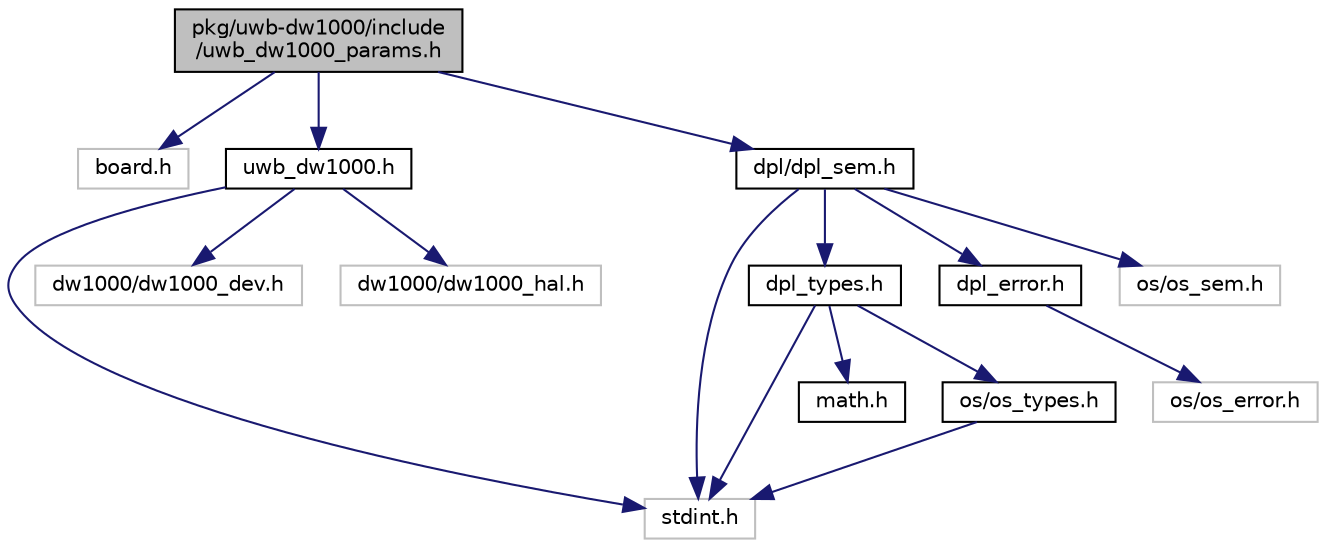 digraph "pkg/uwb-dw1000/include/uwb_dw1000_params.h"
{
 // LATEX_PDF_SIZE
  edge [fontname="Helvetica",fontsize="10",labelfontname="Helvetica",labelfontsize="10"];
  node [fontname="Helvetica",fontsize="10",shape=record];
  Node1 [label="pkg/uwb-dw1000/include\l/uwb_dw1000_params.h",height=0.2,width=0.4,color="black", fillcolor="grey75", style="filled", fontcolor="black",tooltip="Default configuration."];
  Node1 -> Node2 [color="midnightblue",fontsize="10",style="solid",fontname="Helvetica"];
  Node2 [label="board.h",height=0.2,width=0.4,color="grey75", fillcolor="white", style="filled",tooltip=" "];
  Node1 -> Node3 [color="midnightblue",fontsize="10",style="solid",fontname="Helvetica"];
  Node3 [label="uwb_dw1000.h",height=0.2,width=0.4,color="black", fillcolor="white", style="filled",URL="$uwb__dw1000_8h.html",tooltip="Abstraction layer for RIOT adaption."];
  Node3 -> Node4 [color="midnightblue",fontsize="10",style="solid",fontname="Helvetica"];
  Node4 [label="stdint.h",height=0.2,width=0.4,color="grey75", fillcolor="white", style="filled",tooltip=" "];
  Node3 -> Node5 [color="midnightblue",fontsize="10",style="solid",fontname="Helvetica"];
  Node5 [label="dw1000/dw1000_dev.h",height=0.2,width=0.4,color="grey75", fillcolor="white", style="filled",tooltip=" "];
  Node3 -> Node6 [color="midnightblue",fontsize="10",style="solid",fontname="Helvetica"];
  Node6 [label="dw1000/dw1000_hal.h",height=0.2,width=0.4,color="grey75", fillcolor="white", style="filled",tooltip=" "];
  Node1 -> Node7 [color="midnightblue",fontsize="10",style="solid",fontname="Helvetica"];
  Node7 [label="dpl/dpl_sem.h",height=0.2,width=0.4,color="black", fillcolor="white", style="filled",URL="$dpl__sem_8h.html",tooltip="uwb-core DPL (Decawave Porting Layer) semapahore wrappers"];
  Node7 -> Node4 [color="midnightblue",fontsize="10",style="solid",fontname="Helvetica"];
  Node7 -> Node8 [color="midnightblue",fontsize="10",style="solid",fontname="Helvetica"];
  Node8 [label="dpl_types.h",height=0.2,width=0.4,color="black", fillcolor="white", style="filled",URL="$dpl__types_8h.html",tooltip="uwb-core DPL (Decawave Porting Layer) types"];
  Node8 -> Node4 [color="midnightblue",fontsize="10",style="solid",fontname="Helvetica"];
  Node8 -> Node9 [color="midnightblue",fontsize="10",style="solid",fontname="Helvetica"];
  Node9 [label="math.h",height=0.2,width=0.4,color="black", fillcolor="white", style="filled",URL="$math_8h.html",tooltip="Math helper macros."];
  Node8 -> Node10 [color="midnightblue",fontsize="10",style="solid",fontname="Helvetica"];
  Node10 [label="os/os_types.h",height=0.2,width=0.4,color="black", fillcolor="white", style="filled",URL="$os__types_8h.html",tooltip="mynewt-core types"];
  Node10 -> Node4 [color="midnightblue",fontsize="10",style="solid",fontname="Helvetica"];
  Node7 -> Node11 [color="midnightblue",fontsize="10",style="solid",fontname="Helvetica"];
  Node11 [label="dpl_error.h",height=0.2,width=0.4,color="black", fillcolor="white", style="filled",URL="$dpl__error_8h.html",tooltip="uwb-core DPL (Decawave Porting Layer) error types"];
  Node11 -> Node12 [color="midnightblue",fontsize="10",style="solid",fontname="Helvetica"];
  Node12 [label="os/os_error.h",height=0.2,width=0.4,color="grey75", fillcolor="white", style="filled",tooltip=" "];
  Node7 -> Node13 [color="midnightblue",fontsize="10",style="solid",fontname="Helvetica"];
  Node13 [label="os/os_sem.h",height=0.2,width=0.4,color="grey75", fillcolor="white", style="filled",tooltip=" "];
}
